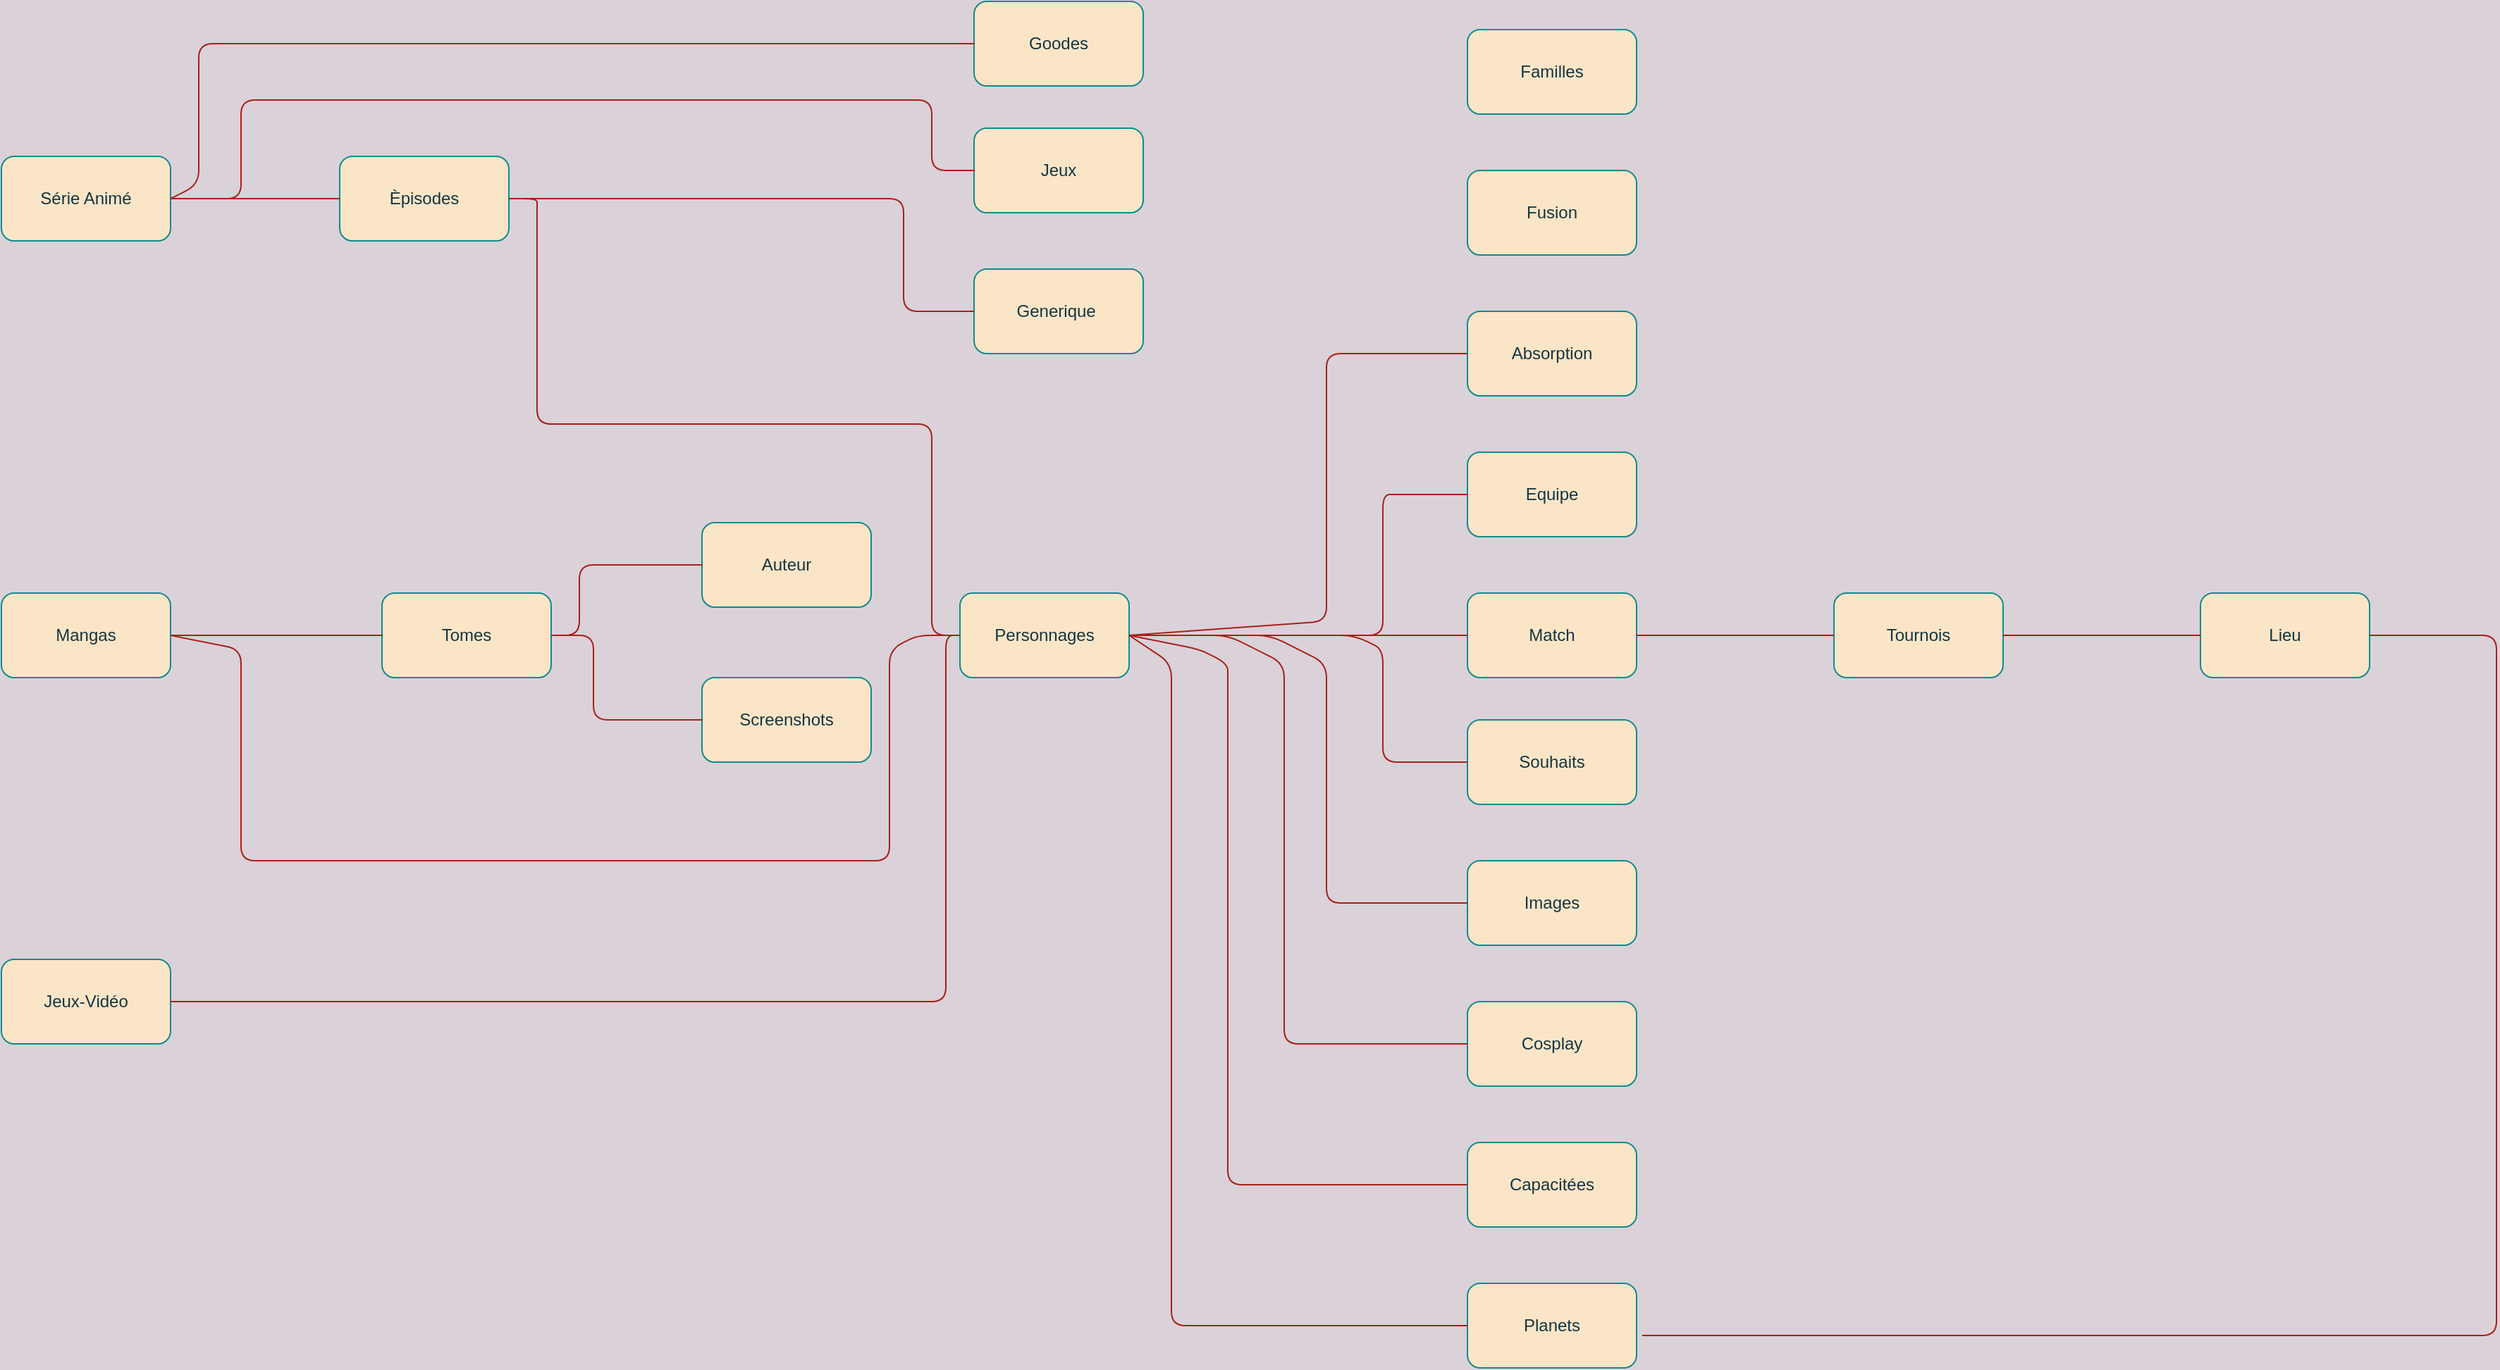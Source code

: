 <mxfile version="14.7.9" type="github"><diagram id="78tj9AYS6sUQF_Vp8eG0" name="Page-1"><mxGraphModel dx="2386" dy="1466" grid="1" gridSize="10" guides="1" tooltips="1" connect="1" arrows="1" fold="1" page="1" pageScale="1" pageWidth="827" pageHeight="1169" background="#DAD2D8" math="0" shadow="0"><root><mxCell id="0"/><mxCell id="1" parent="0"/><mxCell id="a33ShGUpk_dpx8WPjVRR-1" value="Série Animé" style="rounded=1;whiteSpace=wrap;html=1;fillColor=#FAE5C7;strokeColor=#0F8B8D;fontColor=#143642;" vertex="1" parent="1"><mxGeometry x="210" y="180" width="120" height="60" as="geometry"/></mxCell><mxCell id="a33ShGUpk_dpx8WPjVRR-2" value="Mangas" style="rounded=1;whiteSpace=wrap;html=1;fillColor=#FAE5C7;strokeColor=#0F8B8D;fontColor=#143642;" vertex="1" parent="1"><mxGeometry x="210" y="490" width="120" height="60" as="geometry"/></mxCell><mxCell id="a33ShGUpk_dpx8WPjVRR-3" value="Jeux-Vidéo" style="rounded=1;whiteSpace=wrap;html=1;fillColor=#FAE5C7;strokeColor=#0F8B8D;fontColor=#143642;" vertex="1" parent="1"><mxGeometry x="210" y="750" width="120" height="60" as="geometry"/></mxCell><mxCell id="a33ShGUpk_dpx8WPjVRR-4" value="Èpisodes" style="rounded=1;whiteSpace=wrap;html=1;fillColor=#FAE5C7;strokeColor=#0F8B8D;fontColor=#143642;" vertex="1" parent="1"><mxGeometry x="450" y="180" width="120" height="60" as="geometry"/></mxCell><mxCell id="a33ShGUpk_dpx8WPjVRR-5" value="Personnages" style="rounded=1;whiteSpace=wrap;html=1;fillColor=#FAE5C7;strokeColor=#0F8B8D;fontColor=#143642;" vertex="1" parent="1"><mxGeometry x="890" y="490" width="120" height="60" as="geometry"/></mxCell><mxCell id="a33ShGUpk_dpx8WPjVRR-6" value="Jeux" style="rounded=1;whiteSpace=wrap;html=1;fillColor=#FAE5C7;strokeColor=#0F8B8D;fontColor=#143642;" vertex="1" parent="1"><mxGeometry x="900" y="160" width="120" height="60" as="geometry"/></mxCell><mxCell id="a33ShGUpk_dpx8WPjVRR-7" value="Goodes" style="rounded=1;whiteSpace=wrap;html=1;fillColor=#FAE5C7;strokeColor=#0F8B8D;fontColor=#143642;" vertex="1" parent="1"><mxGeometry x="900" y="70" width="120" height="60" as="geometry"/></mxCell><mxCell id="a33ShGUpk_dpx8WPjVRR-9" value="Tomes" style="rounded=1;whiteSpace=wrap;html=1;fillColor=#FAE5C7;strokeColor=#0F8B8D;fontColor=#143642;" vertex="1" parent="1"><mxGeometry x="480" y="490" width="120" height="60" as="geometry"/></mxCell><mxCell id="a33ShGUpk_dpx8WPjVRR-16" value="Generique&lt;span style=&quot;white-space: pre&quot;&gt;	&lt;/span&gt;" style="rounded=1;whiteSpace=wrap;html=1;fillColor=#FAE5C7;strokeColor=#0F8B8D;fontColor=#143642;" vertex="1" parent="1"><mxGeometry x="900" y="260" width="120" height="60" as="geometry"/></mxCell><mxCell id="a33ShGUpk_dpx8WPjVRR-18" value="Auteur" style="rounded=1;whiteSpace=wrap;html=1;fillColor=#FAE5C7;strokeColor=#0F8B8D;fontColor=#143642;" vertex="1" parent="1"><mxGeometry x="707" y="440" width="120" height="60" as="geometry"/></mxCell><mxCell id="a33ShGUpk_dpx8WPjVRR-19" value="" style="endArrow=none;html=1;exitX=1;exitY=0.5;exitDx=0;exitDy=0;entryX=0;entryY=0.5;entryDx=0;entryDy=0;labelBackgroundColor=#DAD2D8;strokeColor=#A8201A;fontColor=#143642;" edge="1" parent="1" source="a33ShGUpk_dpx8WPjVRR-1" target="a33ShGUpk_dpx8WPjVRR-4"><mxGeometry width="50" height="50" relative="1" as="geometry"><mxPoint x="450" y="240" as="sourcePoint"/><mxPoint x="500" y="190" as="targetPoint"/></mxGeometry></mxCell><mxCell id="a33ShGUpk_dpx8WPjVRR-20" value="" style="endArrow=none;html=1;entryX=0;entryY=0.5;entryDx=0;entryDy=0;exitX=1;exitY=0.5;exitDx=0;exitDy=0;labelBackgroundColor=#DAD2D8;strokeColor=#A8201A;fontColor=#143642;" edge="1" parent="1" source="a33ShGUpk_dpx8WPjVRR-1" target="a33ShGUpk_dpx8WPjVRR-7"><mxGeometry width="50" height="50" relative="1" as="geometry"><mxPoint x="640" y="160" as="sourcePoint"/><mxPoint x="690" y="110" as="targetPoint"/><Array as="points"><mxPoint x="350" y="200"/><mxPoint x="350" y="100"/><mxPoint x="450" y="100"/></Array></mxGeometry></mxCell><mxCell id="a33ShGUpk_dpx8WPjVRR-22" value="" style="endArrow=none;html=1;entryX=0;entryY=0.5;entryDx=0;entryDy=0;exitX=1;exitY=0.5;exitDx=0;exitDy=0;labelBackgroundColor=#DAD2D8;strokeColor=#A8201A;fontColor=#143642;" edge="1" parent="1" source="a33ShGUpk_dpx8WPjVRR-4" target="a33ShGUpk_dpx8WPjVRR-16"><mxGeometry width="50" height="50" relative="1" as="geometry"><mxPoint x="660" y="230" as="sourcePoint"/><mxPoint x="727" y="120" as="targetPoint"/><Array as="points"><mxPoint x="680" y="210"/><mxPoint x="820" y="210"/><mxPoint x="850" y="210"/><mxPoint x="850" y="290"/></Array></mxGeometry></mxCell><mxCell id="a33ShGUpk_dpx8WPjVRR-25" value="" style="endArrow=none;html=1;entryX=1;entryY=0.5;entryDx=0;entryDy=0;exitX=0;exitY=0.5;exitDx=0;exitDy=0;labelBackgroundColor=#DAD2D8;strokeColor=#A8201A;fontColor=#143642;" edge="1" parent="1" source="a33ShGUpk_dpx8WPjVRR-18" target="a33ShGUpk_dpx8WPjVRR-9"><mxGeometry width="50" height="50" relative="1" as="geometry"><mxPoint x="680" y="470" as="sourcePoint"/><mxPoint x="430" y="730" as="targetPoint"/><Array as="points"><mxPoint x="690" y="470"/><mxPoint x="620" y="470"/><mxPoint x="620" y="520"/></Array></mxGeometry></mxCell><mxCell id="a33ShGUpk_dpx8WPjVRR-26" value="" style="endArrow=none;html=1;entryX=0;entryY=0.5;entryDx=0;entryDy=0;exitX=1;exitY=0.5;exitDx=0;exitDy=0;labelBackgroundColor=#DAD2D8;strokeColor=#A8201A;fontColor=#143642;" edge="1" parent="1" source="a33ShGUpk_dpx8WPjVRR-2" target="a33ShGUpk_dpx8WPjVRR-5"><mxGeometry width="50" height="50" relative="1" as="geometry"><mxPoint x="380" y="780" as="sourcePoint"/><mxPoint x="430" y="730" as="targetPoint"/><Array as="points"><mxPoint x="380" y="530"/><mxPoint x="380" y="680"/><mxPoint x="480" y="680"/><mxPoint x="840" y="680"/><mxPoint x="840" y="530"/><mxPoint x="860" y="520"/></Array></mxGeometry></mxCell><mxCell id="a33ShGUpk_dpx8WPjVRR-27" value="" style="endArrow=none;html=1;exitX=1;exitY=0.5;exitDx=0;exitDy=0;entryX=0;entryY=0.5;entryDx=0;entryDy=0;labelBackgroundColor=#DAD2D8;strokeColor=#A8201A;fontColor=#143642;" edge="1" parent="1" source="a33ShGUpk_dpx8WPjVRR-3" target="a33ShGUpk_dpx8WPjVRR-5"><mxGeometry width="50" height="50" relative="1" as="geometry"><mxPoint x="380" y="780" as="sourcePoint"/><mxPoint x="430" y="730" as="targetPoint"/><Array as="points"><mxPoint x="880" y="780"/><mxPoint x="880" y="520"/></Array></mxGeometry></mxCell><mxCell id="a33ShGUpk_dpx8WPjVRR-28" value="" style="endArrow=none;html=1;exitX=0;exitY=0.5;exitDx=0;exitDy=0;entryX=1;entryY=0.5;entryDx=0;entryDy=0;labelBackgroundColor=#DAD2D8;strokeColor=#A8201A;fontColor=#143642;" edge="1" parent="1" source="a33ShGUpk_dpx8WPjVRR-5" target="a33ShGUpk_dpx8WPjVRR-4"><mxGeometry width="50" height="50" relative="1" as="geometry"><mxPoint x="380" y="780" as="sourcePoint"/><mxPoint x="640" y="210" as="targetPoint"/><Array as="points"><mxPoint x="870" y="520"/><mxPoint x="870" y="370"/><mxPoint x="660" y="370"/><mxPoint x="590" y="370"/><mxPoint x="590" y="220"/><mxPoint x="590" y="210"/></Array></mxGeometry></mxCell><mxCell id="a33ShGUpk_dpx8WPjVRR-29" value="Screenshots" style="rounded=1;whiteSpace=wrap;html=1;fillColor=#FAE5C7;strokeColor=#0F8B8D;fontColor=#143642;" vertex="1" parent="1"><mxGeometry x="707" y="550" width="120" height="60" as="geometry"/></mxCell><mxCell id="a33ShGUpk_dpx8WPjVRR-30" value="" style="endArrow=none;html=1;exitX=0;exitY=0.5;exitDx=0;exitDy=0;entryX=1;entryY=0.5;entryDx=0;entryDy=0;labelBackgroundColor=#DAD2D8;strokeColor=#A8201A;fontColor=#143642;" edge="1" parent="1" source="a33ShGUpk_dpx8WPjVRR-29" target="a33ShGUpk_dpx8WPjVRR-9"><mxGeometry width="50" height="50" relative="1" as="geometry"><mxPoint x="380" y="780" as="sourcePoint"/><mxPoint x="640" y="520" as="targetPoint"/><Array as="points"><mxPoint x="690" y="580"/><mxPoint x="630" y="580"/><mxPoint x="630" y="520"/></Array></mxGeometry></mxCell><mxCell id="a33ShGUpk_dpx8WPjVRR-32" value="Familles" style="rounded=1;whiteSpace=wrap;html=1;fillColor=#FAE5C7;strokeColor=#0F8B8D;fontColor=#143642;" vertex="1" parent="1"><mxGeometry x="1250" y="90" width="120" height="60" as="geometry"/></mxCell><mxCell id="a33ShGUpk_dpx8WPjVRR-33" value="Equipe" style="rounded=1;whiteSpace=wrap;html=1;fillColor=#FAE5C7;strokeColor=#0F8B8D;fontColor=#143642;" vertex="1" parent="1"><mxGeometry x="1250" y="390" width="120" height="60" as="geometry"/></mxCell><mxCell id="a33ShGUpk_dpx8WPjVRR-34" value="Fusion" style="rounded=1;whiteSpace=wrap;html=1;fillColor=#FAE5C7;strokeColor=#0F8B8D;fontColor=#143642;" vertex="1" parent="1"><mxGeometry x="1250" y="190" width="120" height="60" as="geometry"/></mxCell><mxCell id="a33ShGUpk_dpx8WPjVRR-35" value="Absorption" style="rounded=1;whiteSpace=wrap;html=1;fillColor=#FAE5C7;strokeColor=#0F8B8D;fontColor=#143642;" vertex="1" parent="1"><mxGeometry x="1250" y="290" width="120" height="60" as="geometry"/></mxCell><mxCell id="a33ShGUpk_dpx8WPjVRR-36" value="Tournois" style="rounded=1;whiteSpace=wrap;html=1;fillColor=#FAE5C7;strokeColor=#0F8B8D;fontColor=#143642;" vertex="1" parent="1"><mxGeometry x="1510" y="490" width="120" height="60" as="geometry"/></mxCell><mxCell id="a33ShGUpk_dpx8WPjVRR-37" value="Match" style="rounded=1;whiteSpace=wrap;html=1;fillColor=#FAE5C7;strokeColor=#0F8B8D;fontColor=#143642;" vertex="1" parent="1"><mxGeometry x="1250" y="490" width="120" height="60" as="geometry"/></mxCell><mxCell id="a33ShGUpk_dpx8WPjVRR-38" value="Souhaits" style="rounded=1;whiteSpace=wrap;html=1;fillColor=#FAE5C7;strokeColor=#0F8B8D;fontColor=#143642;" vertex="1" parent="1"><mxGeometry x="1250" y="580" width="120" height="60" as="geometry"/></mxCell><mxCell id="a33ShGUpk_dpx8WPjVRR-39" value="Planets" style="rounded=1;whiteSpace=wrap;html=1;fillColor=#FAE5C7;strokeColor=#0F8B8D;fontColor=#143642;" vertex="1" parent="1"><mxGeometry x="1250" y="980" width="120" height="60" as="geometry"/></mxCell><mxCell id="a33ShGUpk_dpx8WPjVRR-42" value="Lieu" style="rounded=1;whiteSpace=wrap;html=1;fillColor=#FAE5C7;strokeColor=#0F8B8D;fontColor=#143642;" vertex="1" parent="1"><mxGeometry x="1770" y="490" width="120" height="60" as="geometry"/></mxCell><mxCell id="a33ShGUpk_dpx8WPjVRR-43" value="Images" style="rounded=1;whiteSpace=wrap;html=1;fillColor=#FAE5C7;strokeColor=#0F8B8D;fontColor=#143642;" vertex="1" parent="1"><mxGeometry x="1250" y="680" width="120" height="60" as="geometry"/></mxCell><mxCell id="a33ShGUpk_dpx8WPjVRR-44" value="Cosplay" style="rounded=1;whiteSpace=wrap;html=1;fillColor=#FAE5C7;strokeColor=#0F8B8D;fontColor=#143642;" vertex="1" parent="1"><mxGeometry x="1250" y="780" width="120" height="60" as="geometry"/></mxCell><mxCell id="a33ShGUpk_dpx8WPjVRR-45" value="Capacitées" style="rounded=1;whiteSpace=wrap;html=1;fillColor=#FAE5C7;strokeColor=#0F8B8D;fontColor=#143642;" vertex="1" parent="1"><mxGeometry x="1250" y="880" width="120" height="60" as="geometry"/></mxCell><mxCell id="a33ShGUpk_dpx8WPjVRR-46" value="" style="endArrow=none;html=1;exitX=1.033;exitY=0.617;exitDx=0;exitDy=0;exitPerimeter=0;entryX=1;entryY=0.5;entryDx=0;entryDy=0;labelBackgroundColor=#DAD2D8;strokeColor=#A8201A;fontColor=#143642;" edge="1" parent="1" source="a33ShGUpk_dpx8WPjVRR-39" target="a33ShGUpk_dpx8WPjVRR-42"><mxGeometry width="50" height="50" relative="1" as="geometry"><mxPoint x="880" y="790" as="sourcePoint"/><mxPoint x="930" y="740" as="targetPoint"/><Array as="points"><mxPoint x="1620" y="1017"/><mxPoint x="1690" y="1017"/><mxPoint x="1980" y="1017"/><mxPoint x="1980" y="520"/></Array></mxGeometry></mxCell><mxCell id="a33ShGUpk_dpx8WPjVRR-47" value="" style="endArrow=none;html=1;entryX=0;entryY=0.5;entryDx=0;entryDy=0;exitX=1;exitY=0.5;exitDx=0;exitDy=0;labelBackgroundColor=#DAD2D8;strokeColor=#A8201A;fontColor=#143642;" edge="1" parent="1" source="a33ShGUpk_dpx8WPjVRR-36" target="a33ShGUpk_dpx8WPjVRR-42"><mxGeometry width="50" height="50" relative="1" as="geometry"><mxPoint x="880" y="790" as="sourcePoint"/><mxPoint x="930" y="740" as="targetPoint"/></mxGeometry></mxCell><mxCell id="a33ShGUpk_dpx8WPjVRR-48" value="" style="endArrow=none;html=1;entryX=0;entryY=0.5;entryDx=0;entryDy=0;exitX=1;exitY=0.5;exitDx=0;exitDy=0;labelBackgroundColor=#DAD2D8;strokeColor=#A8201A;fontColor=#143642;" edge="1" parent="1" source="a33ShGUpk_dpx8WPjVRR-37" target="a33ShGUpk_dpx8WPjVRR-36"><mxGeometry width="50" height="50" relative="1" as="geometry"><mxPoint x="880" y="790" as="sourcePoint"/><mxPoint x="930" y="740" as="targetPoint"/></mxGeometry></mxCell><mxCell id="a33ShGUpk_dpx8WPjVRR-49" value="" style="endArrow=none;html=1;entryX=1;entryY=0.5;entryDx=0;entryDy=0;exitX=0;exitY=0.5;exitDx=0;exitDy=0;labelBackgroundColor=#DAD2D8;strokeColor=#A8201A;fontColor=#143642;" edge="1" parent="1" source="a33ShGUpk_dpx8WPjVRR-37" target="a33ShGUpk_dpx8WPjVRR-5"><mxGeometry width="50" height="50" relative="1" as="geometry"><mxPoint x="880" y="790" as="sourcePoint"/><mxPoint x="930" y="740" as="targetPoint"/></mxGeometry></mxCell><mxCell id="a33ShGUpk_dpx8WPjVRR-50" value="" style="endArrow=none;html=1;exitX=0;exitY=0.5;exitDx=0;exitDy=0;labelBackgroundColor=#DAD2D8;strokeColor=#A8201A;fontColor=#143642;" edge="1" parent="1" source="a33ShGUpk_dpx8WPjVRR-39"><mxGeometry width="50" height="50" relative="1" as="geometry"><mxPoint x="880" y="790" as="sourcePoint"/><mxPoint x="1010" y="520" as="targetPoint"/><Array as="points"><mxPoint x="1040" y="1010"/><mxPoint x="1040" y="540"/></Array></mxGeometry></mxCell><mxCell id="a33ShGUpk_dpx8WPjVRR-51" value="" style="endArrow=none;html=1;entryX=1;entryY=0.5;entryDx=0;entryDy=0;exitX=0;exitY=0.5;exitDx=0;exitDy=0;labelBackgroundColor=#DAD2D8;strokeColor=#A8201A;fontColor=#143642;" edge="1" parent="1" source="a33ShGUpk_dpx8WPjVRR-45" target="a33ShGUpk_dpx8WPjVRR-5"><mxGeometry width="50" height="50" relative="1" as="geometry"><mxPoint x="880" y="810" as="sourcePoint"/><mxPoint x="930" y="760" as="targetPoint"/><Array as="points"><mxPoint x="1080" y="910"/><mxPoint x="1080" y="560"/><mxPoint x="1080" y="540"/><mxPoint x="1060" y="530"/></Array></mxGeometry></mxCell><mxCell id="a33ShGUpk_dpx8WPjVRR-52" value="" style="endArrow=none;html=1;entryX=1;entryY=0.5;entryDx=0;entryDy=0;exitX=0;exitY=0.5;exitDx=0;exitDy=0;labelBackgroundColor=#DAD2D8;strokeColor=#A8201A;fontColor=#143642;" edge="1" parent="1" source="a33ShGUpk_dpx8WPjVRR-44" target="a33ShGUpk_dpx8WPjVRR-5"><mxGeometry width="50" height="50" relative="1" as="geometry"><mxPoint x="880" y="800" as="sourcePoint"/><mxPoint x="930" y="750" as="targetPoint"/><Array as="points"><mxPoint x="1120" y="810"/><mxPoint x="1120" y="540"/><mxPoint x="1080" y="520"/></Array></mxGeometry></mxCell><mxCell id="a33ShGUpk_dpx8WPjVRR-53" value="" style="endArrow=none;html=1;entryX=1;entryY=0.5;entryDx=0;entryDy=0;exitX=0;exitY=0.5;exitDx=0;exitDy=0;labelBackgroundColor=#DAD2D8;strokeColor=#A8201A;fontColor=#143642;" edge="1" parent="1" source="a33ShGUpk_dpx8WPjVRR-43" target="a33ShGUpk_dpx8WPjVRR-5"><mxGeometry width="50" height="50" relative="1" as="geometry"><mxPoint x="880" y="800" as="sourcePoint"/><mxPoint x="930" y="750" as="targetPoint"/><Array as="points"><mxPoint x="1150" y="710"/><mxPoint x="1150" y="620"/><mxPoint x="1150" y="540"/><mxPoint x="1110" y="520"/></Array></mxGeometry></mxCell><mxCell id="a33ShGUpk_dpx8WPjVRR-54" value="" style="endArrow=none;html=1;entryX=0;entryY=0.5;entryDx=0;entryDy=0;exitX=1;exitY=0.5;exitDx=0;exitDy=0;labelBackgroundColor=#DAD2D8;strokeColor=#A8201A;fontColor=#143642;" edge="1" parent="1" source="a33ShGUpk_dpx8WPjVRR-5" target="a33ShGUpk_dpx8WPjVRR-38"><mxGeometry width="50" height="50" relative="1" as="geometry"><mxPoint x="880" y="800" as="sourcePoint"/><mxPoint x="930" y="750" as="targetPoint"/><Array as="points"><mxPoint x="1130" y="520"/><mxPoint x="1170" y="520"/><mxPoint x="1190" y="530"/><mxPoint x="1190" y="610"/></Array></mxGeometry></mxCell><mxCell id="a33ShGUpk_dpx8WPjVRR-55" value="" style="endArrow=none;html=1;exitX=1;exitY=0.5;exitDx=0;exitDy=0;entryX=0;entryY=0.5;entryDx=0;entryDy=0;labelBackgroundColor=#DAD2D8;strokeColor=#A8201A;fontColor=#143642;" edge="1" parent="1" source="a33ShGUpk_dpx8WPjVRR-2" target="a33ShGUpk_dpx8WPjVRR-9"><mxGeometry width="50" height="50" relative="1" as="geometry"><mxPoint x="880" y="840" as="sourcePoint"/><mxPoint x="930" y="790" as="targetPoint"/></mxGeometry></mxCell><mxCell id="a33ShGUpk_dpx8WPjVRR-56" value="" style="endArrow=none;html=1;exitX=1;exitY=0.5;exitDx=0;exitDy=0;entryX=0;entryY=0.5;entryDx=0;entryDy=0;labelBackgroundColor=#DAD2D8;strokeColor=#A8201A;fontColor=#143642;" edge="1" parent="1" source="a33ShGUpk_dpx8WPjVRR-1" target="a33ShGUpk_dpx8WPjVRR-6"><mxGeometry width="50" height="50" relative="1" as="geometry"><mxPoint x="880" y="840" as="sourcePoint"/><mxPoint x="930" y="790" as="targetPoint"/><Array as="points"><mxPoint x="380" y="210"/><mxPoint x="380" y="140"/><mxPoint x="870" y="140"/><mxPoint x="870" y="190"/></Array></mxGeometry></mxCell><mxCell id="a33ShGUpk_dpx8WPjVRR-57" value="" style="endArrow=none;html=1;fontColor=#143642;strokeColor=#A8201A;fillColor=#FAE5C7;exitX=1;exitY=0.5;exitDx=0;exitDy=0;entryX=0;entryY=0.5;entryDx=0;entryDy=0;" edge="1" parent="1" source="a33ShGUpk_dpx8WPjVRR-5" target="a33ShGUpk_dpx8WPjVRR-33"><mxGeometry width="50" height="50" relative="1" as="geometry"><mxPoint x="990" y="730" as="sourcePoint"/><mxPoint x="1040" y="680" as="targetPoint"/><Array as="points"><mxPoint x="1190" y="520"/><mxPoint x="1190" y="420"/><mxPoint x="1200" y="420"/></Array></mxGeometry></mxCell><mxCell id="a33ShGUpk_dpx8WPjVRR-58" value="" style="endArrow=none;html=1;fontColor=#143642;strokeColor=#A8201A;fillColor=#FAE5C7;exitX=1;exitY=0.5;exitDx=0;exitDy=0;entryX=0;entryY=0.5;entryDx=0;entryDy=0;" edge="1" parent="1" source="a33ShGUpk_dpx8WPjVRR-5" target="a33ShGUpk_dpx8WPjVRR-35"><mxGeometry width="50" height="50" relative="1" as="geometry"><mxPoint x="990" y="730" as="sourcePoint"/><mxPoint x="1040" y="680" as="targetPoint"/><Array as="points"><mxPoint x="1150" y="510"/><mxPoint x="1150" y="320"/></Array></mxGeometry></mxCell></root></mxGraphModel></diagram></mxfile>